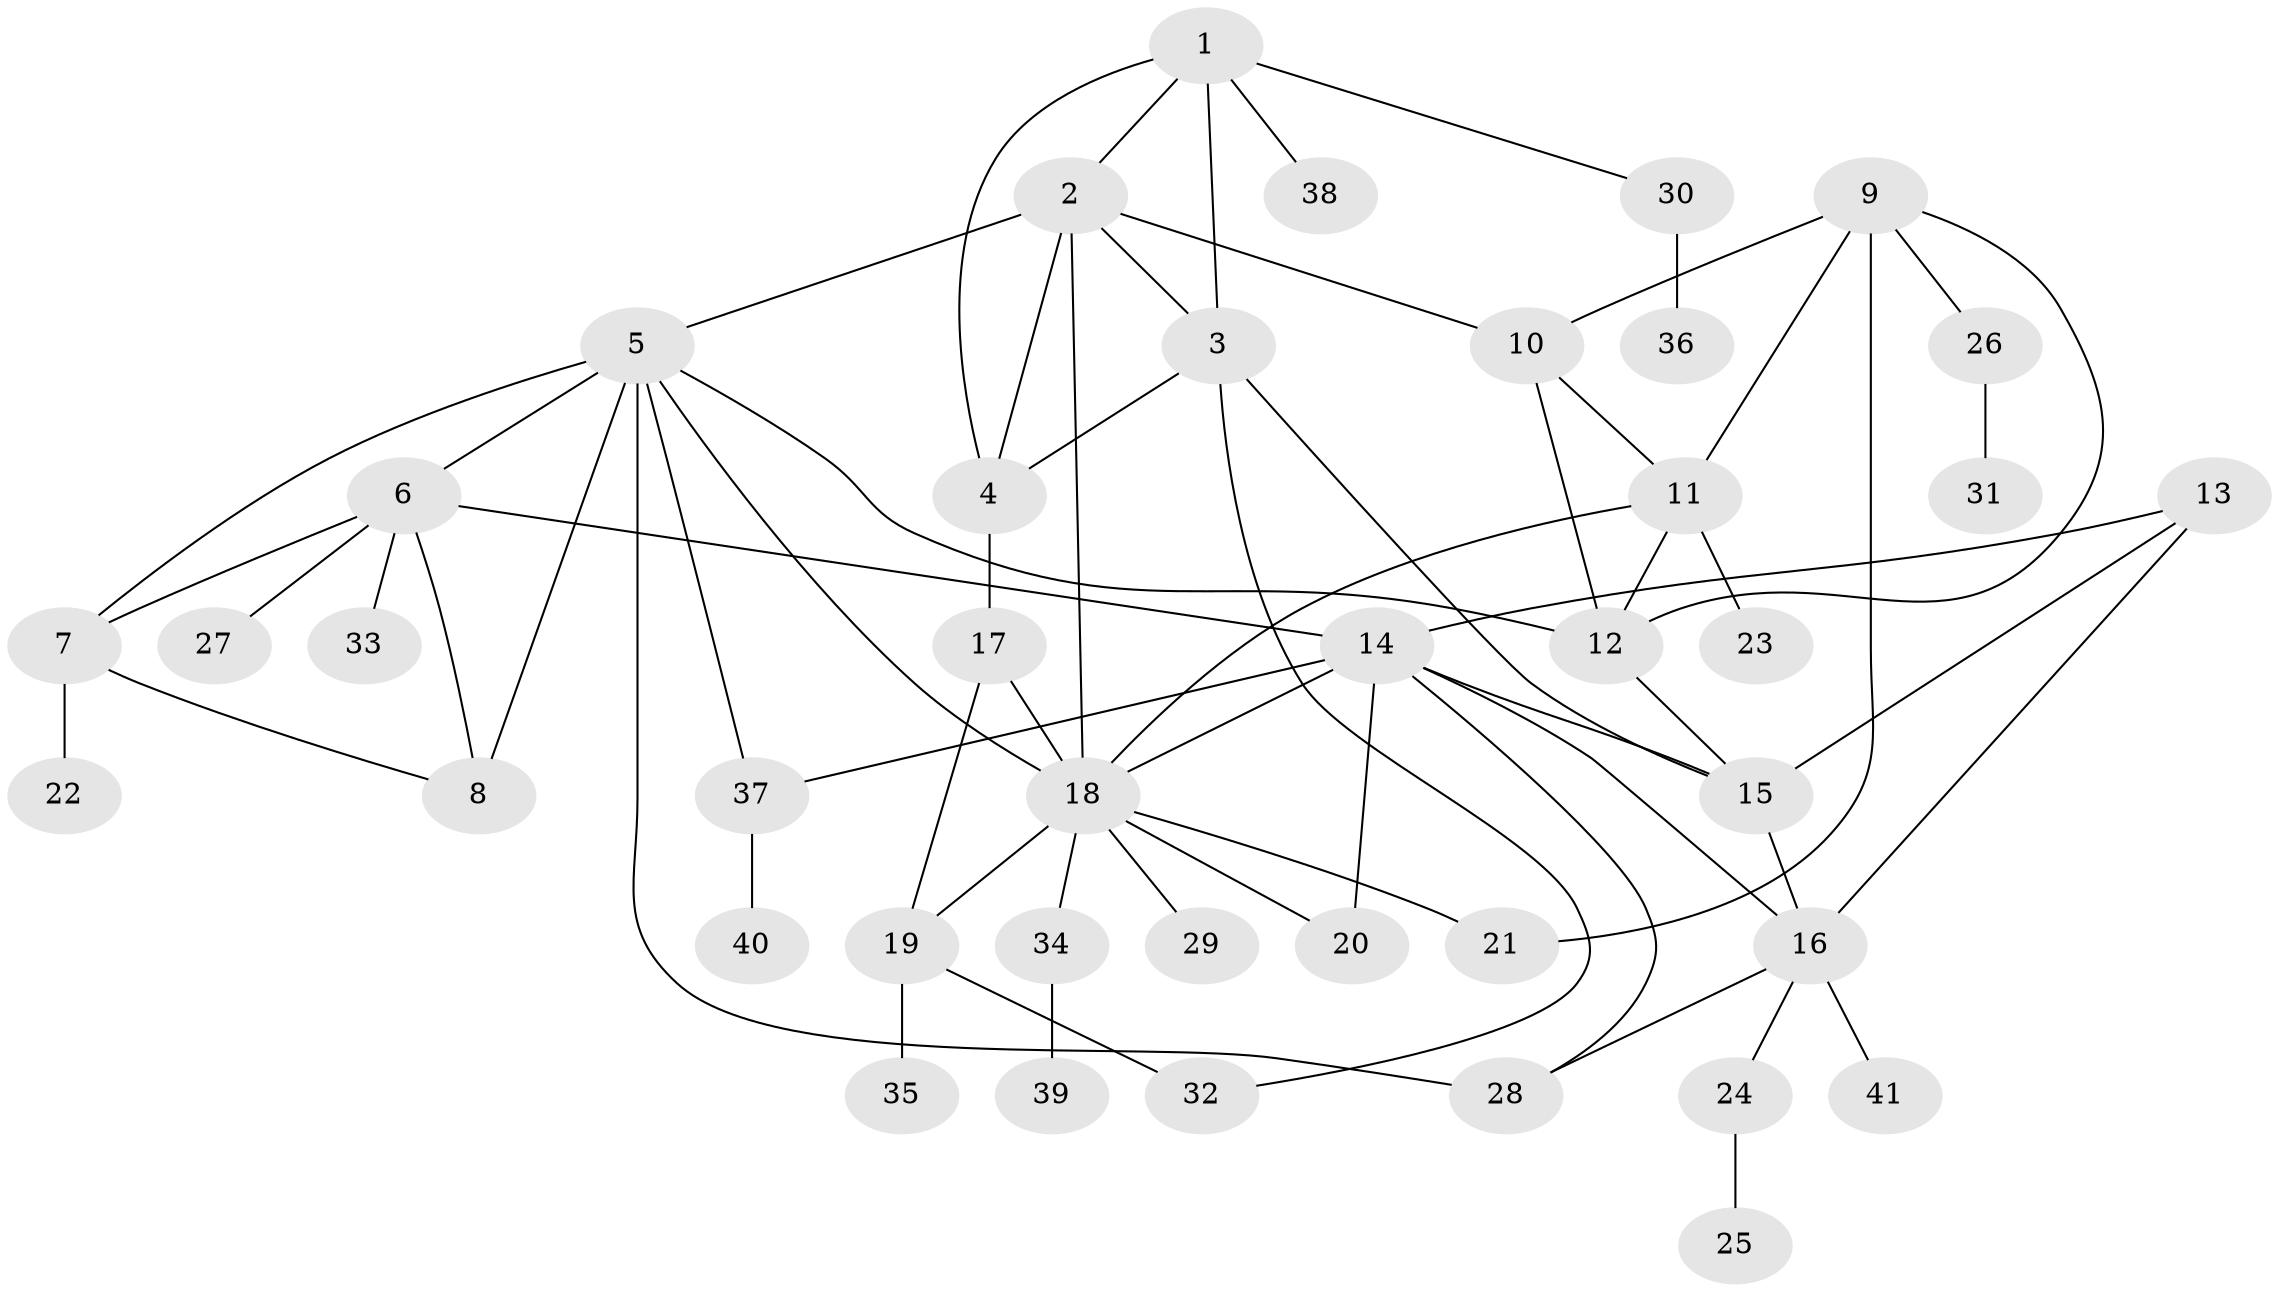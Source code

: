 // original degree distribution, {6: 0.036585365853658534, 5: 0.07317073170731707, 7: 0.06097560975609756, 10: 0.012195121951219513, 9: 0.036585365853658534, 4: 0.036585365853658534, 8: 0.012195121951219513, 1: 0.5609756097560976, 3: 0.04878048780487805, 2: 0.12195121951219512}
// Generated by graph-tools (version 1.1) at 2025/37/03/09/25 02:37:39]
// undirected, 41 vertices, 66 edges
graph export_dot {
graph [start="1"]
  node [color=gray90,style=filled];
  1;
  2;
  3;
  4;
  5;
  6;
  7;
  8;
  9;
  10;
  11;
  12;
  13;
  14;
  15;
  16;
  17;
  18;
  19;
  20;
  21;
  22;
  23;
  24;
  25;
  26;
  27;
  28;
  29;
  30;
  31;
  32;
  33;
  34;
  35;
  36;
  37;
  38;
  39;
  40;
  41;
  1 -- 2 [weight=1.0];
  1 -- 3 [weight=1.0];
  1 -- 4 [weight=1.0];
  1 -- 30 [weight=1.0];
  1 -- 38 [weight=1.0];
  2 -- 3 [weight=1.0];
  2 -- 4 [weight=3.0];
  2 -- 5 [weight=1.0];
  2 -- 10 [weight=1.0];
  2 -- 18 [weight=1.0];
  3 -- 4 [weight=1.0];
  3 -- 15 [weight=1.0];
  3 -- 32 [weight=1.0];
  4 -- 17 [weight=1.0];
  5 -- 6 [weight=1.0];
  5 -- 7 [weight=1.0];
  5 -- 8 [weight=1.0];
  5 -- 12 [weight=1.0];
  5 -- 18 [weight=1.0];
  5 -- 28 [weight=2.0];
  5 -- 37 [weight=1.0];
  6 -- 7 [weight=1.0];
  6 -- 8 [weight=1.0];
  6 -- 14 [weight=1.0];
  6 -- 27 [weight=1.0];
  6 -- 33 [weight=1.0];
  7 -- 8 [weight=1.0];
  7 -- 22 [weight=5.0];
  9 -- 10 [weight=1.0];
  9 -- 11 [weight=1.0];
  9 -- 12 [weight=1.0];
  9 -- 21 [weight=3.0];
  9 -- 26 [weight=1.0];
  10 -- 11 [weight=1.0];
  10 -- 12 [weight=1.0];
  11 -- 12 [weight=1.0];
  11 -- 18 [weight=1.0];
  11 -- 23 [weight=1.0];
  12 -- 15 [weight=2.0];
  13 -- 14 [weight=1.0];
  13 -- 15 [weight=1.0];
  13 -- 16 [weight=1.0];
  14 -- 15 [weight=1.0];
  14 -- 16 [weight=1.0];
  14 -- 18 [weight=1.0];
  14 -- 20 [weight=1.0];
  14 -- 28 [weight=1.0];
  14 -- 37 [weight=1.0];
  15 -- 16 [weight=1.0];
  16 -- 24 [weight=1.0];
  16 -- 28 [weight=1.0];
  16 -- 41 [weight=1.0];
  17 -- 18 [weight=2.0];
  17 -- 19 [weight=1.0];
  18 -- 19 [weight=2.0];
  18 -- 20 [weight=1.0];
  18 -- 21 [weight=1.0];
  18 -- 29 [weight=1.0];
  18 -- 34 [weight=1.0];
  19 -- 32 [weight=2.0];
  19 -- 35 [weight=1.0];
  24 -- 25 [weight=1.0];
  26 -- 31 [weight=1.0];
  30 -- 36 [weight=3.0];
  34 -- 39 [weight=1.0];
  37 -- 40 [weight=1.0];
}
